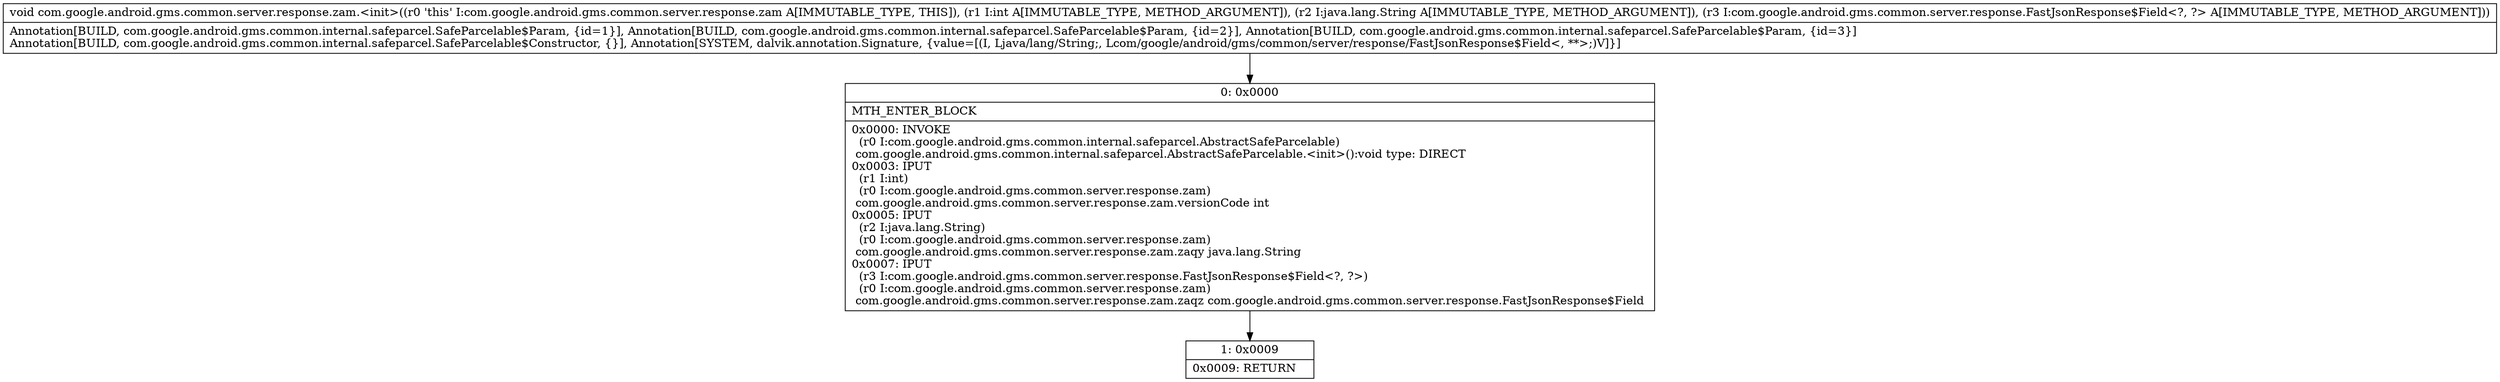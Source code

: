 digraph "CFG forcom.google.android.gms.common.server.response.zam.\<init\>(ILjava\/lang\/String;Lcom\/google\/android\/gms\/common\/server\/response\/FastJsonResponse$Field;)V" {
Node_0 [shape=record,label="{0\:\ 0x0000|MTH_ENTER_BLOCK\l|0x0000: INVOKE  \l  (r0 I:com.google.android.gms.common.internal.safeparcel.AbstractSafeParcelable)\l com.google.android.gms.common.internal.safeparcel.AbstractSafeParcelable.\<init\>():void type: DIRECT \l0x0003: IPUT  \l  (r1 I:int)\l  (r0 I:com.google.android.gms.common.server.response.zam)\l com.google.android.gms.common.server.response.zam.versionCode int \l0x0005: IPUT  \l  (r2 I:java.lang.String)\l  (r0 I:com.google.android.gms.common.server.response.zam)\l com.google.android.gms.common.server.response.zam.zaqy java.lang.String \l0x0007: IPUT  \l  (r3 I:com.google.android.gms.common.server.response.FastJsonResponse$Field\<?, ?\>)\l  (r0 I:com.google.android.gms.common.server.response.zam)\l com.google.android.gms.common.server.response.zam.zaqz com.google.android.gms.common.server.response.FastJsonResponse$Field \l}"];
Node_1 [shape=record,label="{1\:\ 0x0009|0x0009: RETURN   \l}"];
MethodNode[shape=record,label="{void com.google.android.gms.common.server.response.zam.\<init\>((r0 'this' I:com.google.android.gms.common.server.response.zam A[IMMUTABLE_TYPE, THIS]), (r1 I:int A[IMMUTABLE_TYPE, METHOD_ARGUMENT]), (r2 I:java.lang.String A[IMMUTABLE_TYPE, METHOD_ARGUMENT]), (r3 I:com.google.android.gms.common.server.response.FastJsonResponse$Field\<?, ?\> A[IMMUTABLE_TYPE, METHOD_ARGUMENT]))  | Annotation[BUILD, com.google.android.gms.common.internal.safeparcel.SafeParcelable$Param, \{id=1\}], Annotation[BUILD, com.google.android.gms.common.internal.safeparcel.SafeParcelable$Param, \{id=2\}], Annotation[BUILD, com.google.android.gms.common.internal.safeparcel.SafeParcelable$Param, \{id=3\}]\lAnnotation[BUILD, com.google.android.gms.common.internal.safeparcel.SafeParcelable$Constructor, \{\}], Annotation[SYSTEM, dalvik.annotation.Signature, \{value=[(I, Ljava\/lang\/String;, Lcom\/google\/android\/gms\/common\/server\/response\/FastJsonResponse$Field\<, **\>;)V]\}]\l}"];
MethodNode -> Node_0;
Node_0 -> Node_1;
}

